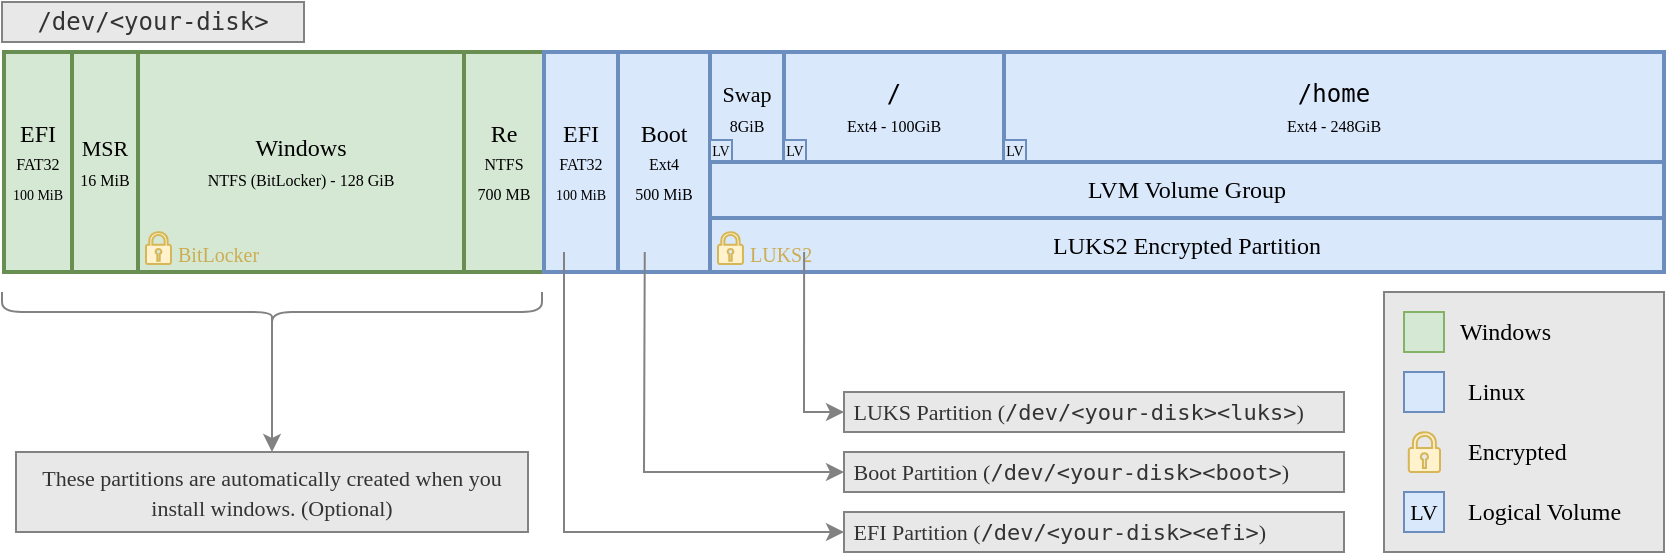 <mxfile version="21.5.2" type="device">
  <diagram name="Page-1" id="_bH2DKaN5ft4xbLNmIXA">
    <mxGraphModel dx="1195" dy="701" grid="1" gridSize="10" guides="1" tooltips="1" connect="1" arrows="1" fold="1" page="1" pageScale="1" pageWidth="850" pageHeight="1100" math="0" shadow="0">
      <root>
        <mxCell id="0" />
        <mxCell id="KdqZW1nxa3IcIuYSCLVA-135" parent="0" />
        <mxCell id="KdqZW1nxa3IcIuYSCLVA-362" value="" style="rounded=0;whiteSpace=wrap;html=1;fillColor=#E8E8E8;strokeColor=#828282;container=1;imageAspect=1;recursiveResize=0;fontFamily=sans-serif;" parent="KdqZW1nxa3IcIuYSCLVA-135" vertex="1">
          <mxGeometry x="700" y="800" width="140" height="130" as="geometry" />
        </mxCell>
        <mxCell id="KdqZW1nxa3IcIuYSCLVA-357" value="Logical Volume" style="rounded=0;whiteSpace=wrap;html=1;align=left;strokeColor=none;fillColor=none;fontFamily=sans-serif;" parent="KdqZW1nxa3IcIuYSCLVA-362" vertex="1">
          <mxGeometry x="40" y="100" width="100" height="20" as="geometry" />
        </mxCell>
        <mxCell id="KdqZW1nxa3IcIuYSCLVA-356" value="LV" style="rounded=0;whiteSpace=wrap;html=1;fontSize=11;fillColor=#dae8fc;strokeColor=#6c8ebf;fontFamily=sans-serif;" parent="KdqZW1nxa3IcIuYSCLVA-362" vertex="1">
          <mxGeometry x="10" y="100" width="20" height="20" as="geometry" />
        </mxCell>
        <mxCell id="KdqZW1nxa3IcIuYSCLVA-355" value="Encrypted" style="rounded=0;whiteSpace=wrap;html=1;align=left;strokeColor=none;fillColor=none;fontFamily=sans-serif;" parent="KdqZW1nxa3IcIuYSCLVA-362" vertex="1">
          <mxGeometry x="40" y="70" width="50" height="20" as="geometry" />
        </mxCell>
        <mxCell id="KdqZW1nxa3IcIuYSCLVA-354" value="" style="sketch=0;aspect=fixed;pointerEvents=1;shadow=0;dashed=0;html=1;strokeColor=#d6b656;labelPosition=center;verticalLabelPosition=bottom;verticalAlign=top;align=center;fillColor=#fff2cc;shape=mxgraph.mscae.enterprise.lock;fontFamily=sans-serif;" parent="KdqZW1nxa3IcIuYSCLVA-362" vertex="1">
          <mxGeometry x="12.4" y="70" width="15.6" height="20" as="geometry" />
        </mxCell>
        <mxCell id="KdqZW1nxa3IcIuYSCLVA-349" value="Linux" style="rounded=0;whiteSpace=wrap;html=1;align=left;strokeColor=none;fillColor=none;fontFamily=sans-serif;" parent="KdqZW1nxa3IcIuYSCLVA-362" vertex="1">
          <mxGeometry x="40" y="40" width="50" height="20" as="geometry" />
        </mxCell>
        <mxCell id="KdqZW1nxa3IcIuYSCLVA-348" value="" style="rounded=0;whiteSpace=wrap;html=1;fontSize=7;fillColor=#dae8fc;strokeColor=#6c8ebf;fontFamily=sans-serif;" parent="KdqZW1nxa3IcIuYSCLVA-362" vertex="1">
          <mxGeometry x="10" y="40" width="20" height="20" as="geometry" />
        </mxCell>
        <mxCell id="KdqZW1nxa3IcIuYSCLVA-351" value="Windows" style="rounded=0;whiteSpace=wrap;html=1;align=left;strokeColor=none;fillColor=none;fontFamily=sans-serif;" parent="KdqZW1nxa3IcIuYSCLVA-362" vertex="1">
          <mxGeometry x="36.48" y="10" width="50" height="20" as="geometry" />
        </mxCell>
        <mxCell id="KdqZW1nxa3IcIuYSCLVA-350" value="" style="rounded=0;whiteSpace=wrap;html=1;fontSize=7;fillColor=#d5e8d4;strokeColor=#82b366;fontFamily=sans-serif;" parent="KdqZW1nxa3IcIuYSCLVA-362" vertex="1">
          <mxGeometry x="10" y="10" width="20" height="20" as="geometry" />
        </mxCell>
        <mxCell id="KdqZW1nxa3IcIuYSCLVA-307" value="Table" style="shape=table;startSize=0;container=1;collapsible=0;childLayout=tableLayout;rounded=0;fontSize=12;noLabel=1;fontFamily=sans-serif;" parent="KdqZW1nxa3IcIuYSCLVA-135" vertex="1">
          <mxGeometry x="10" y="680" width="830" height="110" as="geometry" />
        </mxCell>
        <mxCell id="KdqZW1nxa3IcIuYSCLVA-308" value="" style="shape=tableRow;horizontal=0;startSize=0;swimlaneHead=0;swimlaneBody=0;strokeColor=inherit;top=0;left=0;bottom=0;right=0;collapsible=0;dropTarget=0;fillColor=none;points=[[0,0.5],[1,0.5]];portConstraint=eastwest;fontSize=12;fontFamily=sans-serif;" parent="KdqZW1nxa3IcIuYSCLVA-307" vertex="1">
          <mxGeometry width="830" height="55" as="geometry" />
        </mxCell>
        <mxCell id="KdqZW1nxa3IcIuYSCLVA-309" value="EFI&lt;br style=&quot;border-color: var(--border-color); font-size: 12px;&quot;&gt;&lt;font style=&quot;border-color: var(--border-color);&quot;&gt;&lt;span style=&quot;font-size: 8px;&quot;&gt;FAT32&lt;/span&gt;&lt;br&gt;&lt;font style=&quot;font-size: 7px;&quot;&gt;100 MiB&lt;/font&gt;&lt;/font&gt;" style="shape=partialRectangle;html=1;whiteSpace=wrap;connectable=0;strokeColor=#688F51;overflow=hidden;fillColor=#d5e8d4;top=1;left=1;bottom=1;right=1;pointerEvents=1;rowspan=3;fontSize=12;strokeWidth=2;fontFamily=sans-serif;" parent="KdqZW1nxa3IcIuYSCLVA-308" vertex="1">
          <mxGeometry width="34" height="110" as="geometry">
            <mxRectangle width="34" height="55" as="alternateBounds" />
          </mxGeometry>
        </mxCell>
        <mxCell id="KdqZW1nxa3IcIuYSCLVA-310" value="&lt;font style=&quot;font-size: 11px;&quot;&gt;MSR&lt;/font&gt;&lt;br style=&quot;border-color: var(--border-color); font-size: 12px;&quot;&gt;&lt;font style=&quot;border-color: var(--border-color); font-size: 8px;&quot;&gt;16 MiB&lt;/font&gt;" style="shape=partialRectangle;html=1;whiteSpace=wrap;connectable=0;strokeColor=#688F51;overflow=hidden;fillColor=#d5e8d4;top=1;left=1;bottom=1;right=1;pointerEvents=1;rowspan=3;fontSize=12;strokeWidth=2;fontFamily=sans-serif;" parent="KdqZW1nxa3IcIuYSCLVA-308" vertex="1">
          <mxGeometry x="34" width="33" height="110" as="geometry">
            <mxRectangle width="33" height="55" as="alternateBounds" />
          </mxGeometry>
        </mxCell>
        <mxCell id="KdqZW1nxa3IcIuYSCLVA-311" value="Windows&lt;br style=&quot;border-color: var(--border-color); font-size: 12px;&quot;&gt;&lt;font style=&quot;border-color: var(--border-color); font-size: 8px;&quot;&gt;NTFS (BitLocker) - 128 GiB&lt;/font&gt;" style="shape=partialRectangle;html=1;whiteSpace=wrap;connectable=0;strokeColor=#688F51;overflow=hidden;fillColor=#d5e8d4;top=1;left=1;bottom=1;right=1;pointerEvents=1;rowspan=3;fontSize=12;strokeWidth=2;container=1;fontFamily=sans-serif;" parent="KdqZW1nxa3IcIuYSCLVA-308" vertex="1">
          <mxGeometry x="67" width="163" height="110" as="geometry">
            <mxRectangle width="163" height="55" as="alternateBounds" />
          </mxGeometry>
        </mxCell>
        <mxCell id="KdqZW1nxa3IcIuYSCLVA-338" value="" style="sketch=0;aspect=fixed;pointerEvents=1;shadow=0;dashed=0;html=1;strokeColor=#d6b656;labelPosition=center;verticalLabelPosition=bottom;verticalAlign=top;align=center;fillColor=#fff2cc;shape=mxgraph.mscae.enterprise.lock;fontFamily=sans-serif;" parent="KdqZW1nxa3IcIuYSCLVA-311" vertex="1">
          <mxGeometry x="4" y="90" width="12.48" height="16" as="geometry" />
        </mxCell>
        <mxCell id="As9Zzw6g2zfpyAjeWfE_-0" value="BitLocker" style="rounded=0;whiteSpace=wrap;html=1;align=left;strokeColor=none;fillColor=none;fontColor=#CCAD52;fontSize=10;fontFamily=sans-serif;" vertex="1" parent="KdqZW1nxa3IcIuYSCLVA-311">
          <mxGeometry x="18.48" y="96" width="50" height="10" as="geometry" />
        </mxCell>
        <mxCell id="KdqZW1nxa3IcIuYSCLVA-312" value="Re&lt;br style=&quot;border-color: var(--border-color); font-size: 12px;&quot;&gt;&lt;font style=&quot;border-color: var(--border-color); font-size: 8px;&quot;&gt;NTFS&lt;br&gt;700 MB&lt;/font&gt;" style="shape=partialRectangle;html=1;whiteSpace=wrap;connectable=0;strokeColor=#688F51;overflow=hidden;fillColor=#d5e8d4;top=1;left=1;bottom=1;right=1;pointerEvents=1;rowspan=3;fontSize=12;strokeWidth=2;fontFamily=sans-serif;" parent="KdqZW1nxa3IcIuYSCLVA-308" vertex="1">
          <mxGeometry x="230" width="40" height="110" as="geometry">
            <mxRectangle width="40" height="55" as="alternateBounds" />
          </mxGeometry>
        </mxCell>
        <mxCell id="KdqZW1nxa3IcIuYSCLVA-313" value="EFI&lt;br&gt;&lt;font style=&quot;&quot;&gt;&lt;span style=&quot;font-size: 8px;&quot;&gt;FAT32&lt;/span&gt;&lt;br&gt;&lt;font style=&quot;font-size: 7px;&quot;&gt;100 MiB&lt;/font&gt;&lt;/font&gt;" style="shape=partialRectangle;html=1;whiteSpace=wrap;connectable=0;strokeColor=#6c8ebf;overflow=hidden;fillColor=#dae8fc;top=1;left=1;bottom=1;right=1;pointerEvents=1;rowspan=3;fontSize=12;strokeWidth=2;fontFamily=sans-serif;" parent="KdqZW1nxa3IcIuYSCLVA-308" vertex="1">
          <mxGeometry x="270" width="37" height="110" as="geometry">
            <mxRectangle width="37" height="55" as="alternateBounds" />
          </mxGeometry>
        </mxCell>
        <mxCell id="KdqZW1nxa3IcIuYSCLVA-314" value="Boot&lt;br&gt;&lt;font style=&quot;font-size: 8px;&quot;&gt;Ext4&lt;br&gt;500 MiB&lt;/font&gt;" style="shape=partialRectangle;html=1;whiteSpace=wrap;connectable=0;strokeColor=#6c8ebf;overflow=hidden;fillColor=#dae8fc;top=1;left=1;bottom=1;right=1;pointerEvents=1;rowspan=3;fontSize=12;strokeWidth=2;fontFamily=sans-serif;" parent="KdqZW1nxa3IcIuYSCLVA-308" vertex="1">
          <mxGeometry x="307" width="46" height="110" as="geometry">
            <mxRectangle width="46" height="55" as="alternateBounds" />
          </mxGeometry>
        </mxCell>
        <mxCell id="KdqZW1nxa3IcIuYSCLVA-315" value="&lt;font style=&quot;font-size: 11px;&quot;&gt;Swap&lt;/font&gt;&lt;br&gt;&lt;font style=&quot;font-size: 8px;&quot;&gt;8GiB&lt;/font&gt;" style="shape=partialRectangle;html=1;whiteSpace=wrap;connectable=0;strokeColor=#6c8ebf;overflow=hidden;fillColor=#dae8fc;top=1;left=1;bottom=1;right=1;pointerEvents=1;colspan=1;fontSize=12;strokeWidth=2;container=1;fontFamily=sans-serif;" parent="KdqZW1nxa3IcIuYSCLVA-308" vertex="1">
          <mxGeometry x="353" width="37" height="55" as="geometry">
            <mxRectangle width="37" height="55" as="alternateBounds" />
          </mxGeometry>
        </mxCell>
        <mxCell id="KdqZW1nxa3IcIuYSCLVA-341" value="LV" style="rounded=0;whiteSpace=wrap;html=1;fontSize=7;fillColor=#dae8fc;strokeColor=#6c8ebf;fontFamily=sans-serif;" parent="KdqZW1nxa3IcIuYSCLVA-315" vertex="1">
          <mxGeometry y="44" width="11" height="11" as="geometry" />
        </mxCell>
        <mxCell id="KdqZW1nxa3IcIuYSCLVA-316" value="&lt;font face=&quot;monospace&quot;&gt;/&lt;/font&gt;&lt;br&gt;&lt;font style=&quot;font-size: 8px;&quot;&gt;Ext4 - 100GiB&lt;/font&gt;" style="shape=partialRectangle;html=1;whiteSpace=wrap;connectable=0;strokeColor=#6c8ebf;overflow=hidden;fillColor=#dae8fc;top=1;left=1;bottom=1;right=1;pointerEvents=1;strokeWidth=2;container=1;fontFamily=sans-serif;" parent="KdqZW1nxa3IcIuYSCLVA-308" vertex="1">
          <mxGeometry x="390" width="110" height="55" as="geometry">
            <mxRectangle width="110" height="55" as="alternateBounds" />
          </mxGeometry>
        </mxCell>
        <mxCell id="KdqZW1nxa3IcIuYSCLVA-346" value="LV" style="rounded=0;whiteSpace=wrap;html=1;fontSize=7;fillColor=#dae8fc;strokeColor=#6c8ebf;fontFamily=sans-serif;" parent="KdqZW1nxa3IcIuYSCLVA-316" vertex="1">
          <mxGeometry y="44" width="11" height="11" as="geometry" />
        </mxCell>
        <mxCell id="KdqZW1nxa3IcIuYSCLVA-317" value="&lt;font face=&quot;monospace&quot;&gt;/home&lt;/font&gt;&lt;br&gt;&lt;font style=&quot;font-size: 8px;&quot;&gt;Ext4 - 248GiB&lt;/font&gt;" style="shape=partialRectangle;html=1;whiteSpace=wrap;connectable=0;strokeColor=#6c8ebf;overflow=hidden;fillColor=#dae8fc;top=1;left=1;bottom=1;right=1;pointerEvents=1;strokeWidth=2;container=1;fontFamily=sans-serif;" parent="KdqZW1nxa3IcIuYSCLVA-308" vertex="1">
          <mxGeometry x="500" width="330" height="55" as="geometry">
            <mxRectangle width="330" height="55" as="alternateBounds" />
          </mxGeometry>
        </mxCell>
        <mxCell id="KdqZW1nxa3IcIuYSCLVA-347" value="LV" style="rounded=0;whiteSpace=wrap;html=1;fontSize=7;fillColor=#dae8fc;strokeColor=#6c8ebf;fontFamily=sans-serif;" parent="KdqZW1nxa3IcIuYSCLVA-317" vertex="1">
          <mxGeometry y="44" width="11" height="11" as="geometry" />
        </mxCell>
        <mxCell id="KdqZW1nxa3IcIuYSCLVA-318" value="" style="shape=tableRow;horizontal=0;startSize=0;swimlaneHead=0;swimlaneBody=0;strokeColor=inherit;top=0;left=0;bottom=0;right=0;collapsible=0;dropTarget=0;fillColor=none;points=[[0,0.5],[1,0.5]];portConstraint=eastwest;fontSize=12;strokeWidth=2;fontFamily=sans-serif;" parent="KdqZW1nxa3IcIuYSCLVA-307" vertex="1">
          <mxGeometry y="55" width="830" height="28" as="geometry" />
        </mxCell>
        <mxCell id="KdqZW1nxa3IcIuYSCLVA-319" value="" style="shape=partialRectangle;html=1;whiteSpace=wrap;connectable=0;strokeColor=inherit;overflow=hidden;fillColor=none;top=0;left=0;bottom=0;right=0;pointerEvents=1;" parent="KdqZW1nxa3IcIuYSCLVA-318" vertex="1" visible="0">
          <mxGeometry width="34" height="28" as="geometry">
            <mxRectangle width="34" height="28" as="alternateBounds" />
          </mxGeometry>
        </mxCell>
        <mxCell id="KdqZW1nxa3IcIuYSCLVA-320" value="" style="shape=partialRectangle;html=1;whiteSpace=wrap;connectable=0;strokeColor=inherit;overflow=hidden;fillColor=none;top=0;left=0;bottom=0;right=0;pointerEvents=1;" parent="KdqZW1nxa3IcIuYSCLVA-318" vertex="1" visible="0">
          <mxGeometry x="34" width="33" height="28" as="geometry">
            <mxRectangle width="33" height="28" as="alternateBounds" />
          </mxGeometry>
        </mxCell>
        <mxCell id="KdqZW1nxa3IcIuYSCLVA-321" value="" style="shape=partialRectangle;html=1;whiteSpace=wrap;connectable=0;strokeColor=inherit;overflow=hidden;fillColor=none;top=0;left=0;bottom=0;right=0;pointerEvents=1;" parent="KdqZW1nxa3IcIuYSCLVA-318" vertex="1" visible="0">
          <mxGeometry x="67" width="163" height="28" as="geometry">
            <mxRectangle width="163" height="28" as="alternateBounds" />
          </mxGeometry>
        </mxCell>
        <mxCell id="KdqZW1nxa3IcIuYSCLVA-322" value="" style="shape=partialRectangle;html=1;whiteSpace=wrap;connectable=0;strokeColor=inherit;overflow=hidden;fillColor=none;top=0;left=0;bottom=0;right=0;pointerEvents=1;" parent="KdqZW1nxa3IcIuYSCLVA-318" vertex="1" visible="0">
          <mxGeometry x="230" width="40" height="28" as="geometry">
            <mxRectangle width="40" height="28" as="alternateBounds" />
          </mxGeometry>
        </mxCell>
        <mxCell id="KdqZW1nxa3IcIuYSCLVA-323" value="" style="shape=partialRectangle;html=1;whiteSpace=wrap;connectable=0;strokeColor=#6c8ebf;overflow=hidden;fillColor=#dae8fc;top=0;left=0;bottom=0;right=0;pointerEvents=1;strokeWidth=2;" parent="KdqZW1nxa3IcIuYSCLVA-318" vertex="1" visible="0">
          <mxGeometry x="270" width="37" height="28" as="geometry">
            <mxRectangle width="37" height="28" as="alternateBounds" />
          </mxGeometry>
        </mxCell>
        <mxCell id="KdqZW1nxa3IcIuYSCLVA-324" value="" style="shape=partialRectangle;html=1;whiteSpace=wrap;connectable=0;strokeColor=#6c8ebf;overflow=hidden;fillColor=#dae8fc;top=0;left=0;bottom=0;right=0;pointerEvents=1;strokeWidth=2;" parent="KdqZW1nxa3IcIuYSCLVA-318" vertex="1" visible="0">
          <mxGeometry x="307" width="46" height="28" as="geometry">
            <mxRectangle width="46" height="28" as="alternateBounds" />
          </mxGeometry>
        </mxCell>
        <mxCell id="KdqZW1nxa3IcIuYSCLVA-325" value="LVM Volume Group" style="shape=partialRectangle;html=1;whiteSpace=wrap;connectable=0;strokeColor=#6c8ebf;overflow=hidden;fillColor=#dae8fc;top=1;left=1;bottom=1;right=1;pointerEvents=1;fontSize=12;colspan=3;strokeWidth=2;container=1;fontFamily=sans-serif;" parent="KdqZW1nxa3IcIuYSCLVA-318" vertex="1">
          <mxGeometry x="353" width="477" height="28" as="geometry">
            <mxRectangle width="37" height="28" as="alternateBounds" />
          </mxGeometry>
        </mxCell>
        <mxCell id="KdqZW1nxa3IcIuYSCLVA-326" value="" style="shape=partialRectangle;html=1;whiteSpace=wrap;connectable=0;strokeColor=inherit;overflow=hidden;fillColor=none;top=0;left=0;bottom=0;right=0;pointerEvents=1;fontSize=12;" parent="KdqZW1nxa3IcIuYSCLVA-318" vertex="1" visible="0">
          <mxGeometry x="390" width="110" height="28" as="geometry">
            <mxRectangle width="110" height="28" as="alternateBounds" />
          </mxGeometry>
        </mxCell>
        <mxCell id="KdqZW1nxa3IcIuYSCLVA-327" value="" style="shape=partialRectangle;html=1;whiteSpace=wrap;connectable=0;strokeColor=inherit;overflow=hidden;fillColor=none;top=0;left=0;bottom=0;right=0;pointerEvents=1;fontSize=12;" parent="KdqZW1nxa3IcIuYSCLVA-318" vertex="1" visible="0">
          <mxGeometry x="500" width="330" height="28" as="geometry">
            <mxRectangle width="330" height="28" as="alternateBounds" />
          </mxGeometry>
        </mxCell>
        <mxCell id="KdqZW1nxa3IcIuYSCLVA-328" style="shape=tableRow;horizontal=0;startSize=0;swimlaneHead=0;swimlaneBody=0;strokeColor=inherit;top=0;left=0;bottom=0;right=0;collapsible=0;dropTarget=0;fillColor=none;points=[[0,0.5],[1,0.5]];portConstraint=eastwest;fontSize=12;fontFamily=sans-serif;" parent="KdqZW1nxa3IcIuYSCLVA-307" vertex="1">
          <mxGeometry y="83" width="830" height="27" as="geometry" />
        </mxCell>
        <mxCell id="KdqZW1nxa3IcIuYSCLVA-329" style="shape=partialRectangle;html=1;whiteSpace=wrap;connectable=0;strokeColor=inherit;overflow=hidden;fillColor=none;top=0;left=0;bottom=0;right=0;pointerEvents=1;" parent="KdqZW1nxa3IcIuYSCLVA-328" vertex="1" visible="0">
          <mxGeometry width="34" height="27" as="geometry">
            <mxRectangle width="34" height="27" as="alternateBounds" />
          </mxGeometry>
        </mxCell>
        <mxCell id="KdqZW1nxa3IcIuYSCLVA-330" style="shape=partialRectangle;html=1;whiteSpace=wrap;connectable=0;strokeColor=inherit;overflow=hidden;fillColor=none;top=0;left=0;bottom=0;right=0;pointerEvents=1;" parent="KdqZW1nxa3IcIuYSCLVA-328" vertex="1" visible="0">
          <mxGeometry x="34" width="33" height="27" as="geometry">
            <mxRectangle width="33" height="27" as="alternateBounds" />
          </mxGeometry>
        </mxCell>
        <mxCell id="KdqZW1nxa3IcIuYSCLVA-331" style="shape=partialRectangle;html=1;whiteSpace=wrap;connectable=0;strokeColor=inherit;overflow=hidden;fillColor=none;top=0;left=0;bottom=0;right=0;pointerEvents=1;" parent="KdqZW1nxa3IcIuYSCLVA-328" vertex="1" visible="0">
          <mxGeometry x="67" width="163" height="27" as="geometry">
            <mxRectangle width="163" height="27" as="alternateBounds" />
          </mxGeometry>
        </mxCell>
        <mxCell id="KdqZW1nxa3IcIuYSCLVA-332" style="shape=partialRectangle;html=1;whiteSpace=wrap;connectable=0;strokeColor=inherit;overflow=hidden;fillColor=none;top=0;left=0;bottom=0;right=0;pointerEvents=1;" parent="KdqZW1nxa3IcIuYSCLVA-328" vertex="1" visible="0">
          <mxGeometry x="230" width="40" height="27" as="geometry">
            <mxRectangle width="40" height="27" as="alternateBounds" />
          </mxGeometry>
        </mxCell>
        <mxCell id="KdqZW1nxa3IcIuYSCLVA-333" style="shape=partialRectangle;html=1;whiteSpace=wrap;connectable=0;strokeColor=#6c8ebf;overflow=hidden;fillColor=#dae8fc;top=0;left=0;bottom=0;right=0;pointerEvents=1;strokeWidth=2;" parent="KdqZW1nxa3IcIuYSCLVA-328" vertex="1" visible="0">
          <mxGeometry x="270" width="37" height="27" as="geometry">
            <mxRectangle width="37" height="27" as="alternateBounds" />
          </mxGeometry>
        </mxCell>
        <mxCell id="KdqZW1nxa3IcIuYSCLVA-334" style="shape=partialRectangle;html=1;whiteSpace=wrap;connectable=0;strokeColor=#6c8ebf;overflow=hidden;fillColor=#dae8fc;top=0;left=0;bottom=0;right=0;pointerEvents=1;strokeWidth=2;" parent="KdqZW1nxa3IcIuYSCLVA-328" vertex="1" visible="0">
          <mxGeometry x="307" width="46" height="27" as="geometry">
            <mxRectangle width="46" height="27" as="alternateBounds" />
          </mxGeometry>
        </mxCell>
        <mxCell id="KdqZW1nxa3IcIuYSCLVA-335" value="LUKS2 Encrypted Partition" style="shape=partialRectangle;html=1;whiteSpace=wrap;connectable=0;strokeColor=#6c8ebf;overflow=hidden;fillColor=#dae8fc;top=1;left=1;bottom=1;right=1;pointerEvents=1;fontSize=12;colspan=3;strokeWidth=2;container=1;fontFamily=sans-serif;" parent="KdqZW1nxa3IcIuYSCLVA-328" vertex="1">
          <mxGeometry x="353" width="477" height="27" as="geometry">
            <mxRectangle width="37" height="27" as="alternateBounds" />
          </mxGeometry>
        </mxCell>
        <mxCell id="KdqZW1nxa3IcIuYSCLVA-339" value="" style="sketch=0;aspect=fixed;pointerEvents=1;shadow=0;dashed=0;html=1;strokeColor=#d6b656;labelPosition=center;verticalLabelPosition=bottom;verticalAlign=top;align=center;fillColor=#fff2cc;shape=mxgraph.mscae.enterprise.lock;fontFamily=sans-serif;" parent="KdqZW1nxa3IcIuYSCLVA-335" vertex="1">
          <mxGeometry x="4" y="7" width="12.48" height="16" as="geometry" />
        </mxCell>
        <mxCell id="As9Zzw6g2zfpyAjeWfE_-1" value="LUKS2" style="rounded=0;whiteSpace=wrap;html=1;align=left;strokeColor=none;fillColor=none;fontColor=#CCAD52;fontSize=10;fontFamily=sans-serif;" vertex="1" parent="KdqZW1nxa3IcIuYSCLVA-335">
          <mxGeometry x="18.48" y="11.5" width="31.52" height="13" as="geometry" />
        </mxCell>
        <mxCell id="KdqZW1nxa3IcIuYSCLVA-336" style="shape=partialRectangle;html=1;whiteSpace=wrap;connectable=0;strokeColor=inherit;overflow=hidden;fillColor=none;top=0;left=0;bottom=0;right=0;pointerEvents=1;fontSize=12;" parent="KdqZW1nxa3IcIuYSCLVA-328" vertex="1" visible="0">
          <mxGeometry x="390" width="110" height="27" as="geometry">
            <mxRectangle width="110" height="27" as="alternateBounds" />
          </mxGeometry>
        </mxCell>
        <mxCell id="KdqZW1nxa3IcIuYSCLVA-337" style="shape=partialRectangle;html=1;whiteSpace=wrap;connectable=0;strokeColor=inherit;overflow=hidden;fillColor=none;top=0;left=0;bottom=0;right=0;pointerEvents=1;fontSize=12;" parent="KdqZW1nxa3IcIuYSCLVA-328" vertex="1" visible="0">
          <mxGeometry x="500" width="330" height="27" as="geometry">
            <mxRectangle width="330" height="27" as="alternateBounds" />
          </mxGeometry>
        </mxCell>
        <mxCell id="As9Zzw6g2zfpyAjeWfE_-2" value="&amp;nbsp;EFI Partition (&lt;font style=&quot;font-size: 11px;&quot; face=&quot;monospace&quot;&gt;/dev/&amp;lt;your-disk&amp;gt;&amp;lt;efi&amp;gt;&lt;/font&gt;)" style="rounded=0;whiteSpace=wrap;html=1;strokeColor=#828282;fillColor=#E8E8E8;fontColor=#333333;fontFamily=sans-serif;fontSize=11;align=left;" vertex="1" parent="KdqZW1nxa3IcIuYSCLVA-135">
          <mxGeometry x="430" y="910" width="250" height="20" as="geometry" />
        </mxCell>
        <mxCell id="As9Zzw6g2zfpyAjeWfE_-3" value="&amp;nbsp;Boot Partition (&lt;font style=&quot;font-size: 11px;&quot; face=&quot;monospace&quot;&gt;/dev/&amp;lt;your-disk&amp;gt;&amp;lt;boot&amp;gt;&lt;/font&gt;)" style="rounded=0;whiteSpace=wrap;html=1;strokeColor=#828282;fillColor=#E8E8E8;fontColor=#333333;fontFamily=sans-serif;fontSize=11;align=left;" vertex="1" parent="KdqZW1nxa3IcIuYSCLVA-135">
          <mxGeometry x="430" y="880" width="250" height="20" as="geometry" />
        </mxCell>
        <mxCell id="As9Zzw6g2zfpyAjeWfE_-4" value="&amp;nbsp;LUKS Partition (&lt;font face=&quot;monospace&quot; style=&quot;font-size: 11px;&quot;&gt;/dev/&amp;lt;your-disk&amp;gt;&amp;lt;luks&amp;gt;&lt;/font&gt;)" style="rounded=0;whiteSpace=wrap;html=1;strokeColor=#828282;fillColor=#E8E8E8;fontColor=#333333;fontFamily=sans-serif;fontSize=11;align=left;" vertex="1" parent="KdqZW1nxa3IcIuYSCLVA-135">
          <mxGeometry x="430" y="850" width="250" height="20" as="geometry" />
        </mxCell>
        <mxCell id="As9Zzw6g2zfpyAjeWfE_-5" value="" style="endArrow=classic;html=1;rounded=0;entryX=0;entryY=0.5;entryDx=0;entryDy=0;fontFamily=sans-serif;shadow=0;strokeColor=#828282;" edge="1" parent="KdqZW1nxa3IcIuYSCLVA-135" target="As9Zzw6g2zfpyAjeWfE_-2">
          <mxGeometry width="50" height="50" relative="1" as="geometry">
            <mxPoint x="290" y="780" as="sourcePoint" />
            <mxPoint x="450" y="700" as="targetPoint" />
            <Array as="points">
              <mxPoint x="290" y="920" />
            </Array>
          </mxGeometry>
        </mxCell>
        <mxCell id="As9Zzw6g2zfpyAjeWfE_-6" value="" style="endArrow=classic;html=1;rounded=0;entryX=0;entryY=0.5;entryDx=0;entryDy=0;exitX=0.386;exitY=1.818;exitDx=0;exitDy=0;exitPerimeter=0;fontFamily=sans-serif;shadow=0;strokeColor=#828282;" edge="1" parent="KdqZW1nxa3IcIuYSCLVA-135" source="KdqZW1nxa3IcIuYSCLVA-308" target="As9Zzw6g2zfpyAjeWfE_-3">
          <mxGeometry width="50" height="50" relative="1" as="geometry">
            <mxPoint x="310" y="790" as="sourcePoint" />
            <mxPoint x="216" y="877" as="targetPoint" />
            <Array as="points">
              <mxPoint x="330" y="890" />
            </Array>
          </mxGeometry>
        </mxCell>
        <mxCell id="As9Zzw6g2zfpyAjeWfE_-7" value="" style="endArrow=classic;html=1;rounded=0;entryX=0;entryY=0.5;entryDx=0;entryDy=0;exitX=0.482;exitY=0.63;exitDx=0;exitDy=0;exitPerimeter=0;fontFamily=sans-serif;shadow=0;strokeColor=#828282;" edge="1" parent="KdqZW1nxa3IcIuYSCLVA-135" source="KdqZW1nxa3IcIuYSCLVA-328" target="As9Zzw6g2zfpyAjeWfE_-4">
          <mxGeometry width="50" height="50" relative="1" as="geometry">
            <mxPoint x="425" y="810" as="sourcePoint" />
            <mxPoint x="390" y="880" as="targetPoint" />
            <Array as="points">
              <mxPoint x="410" y="860" />
            </Array>
          </mxGeometry>
        </mxCell>
        <mxCell id="As9Zzw6g2zfpyAjeWfE_-9" value="&lt;font face=&quot;monospace&quot;&gt;/dev/&amp;lt;your-disk&amp;gt;&lt;/font&gt;" style="rounded=0;whiteSpace=wrap;html=1;strokeColor=#828282;fillColor=#E8E8E8;fontColor=#333333;fontFamily=sans-serif;align=center;" vertex="1" parent="KdqZW1nxa3IcIuYSCLVA-135">
          <mxGeometry x="9" y="655" width="151" height="20" as="geometry" />
        </mxCell>
        <mxCell id="As9Zzw6g2zfpyAjeWfE_-13" style="edgeStyle=orthogonalEdgeStyle;rounded=0;orthogonalLoop=1;jettySize=auto;html=1;exitX=0.1;exitY=0.5;exitDx=0;exitDy=0;exitPerimeter=0;entryX=0.5;entryY=0;entryDx=0;entryDy=0;fontFamily=sans-serif;shadow=0;strokeColor=#828282;" edge="1" parent="KdqZW1nxa3IcIuYSCLVA-135" source="As9Zzw6g2zfpyAjeWfE_-10" target="As9Zzw6g2zfpyAjeWfE_-11">
          <mxGeometry relative="1" as="geometry" />
        </mxCell>
        <mxCell id="As9Zzw6g2zfpyAjeWfE_-10" value="" style="shape=curlyBracket;whiteSpace=wrap;html=1;rounded=1;flipH=1;labelPosition=right;verticalLabelPosition=middle;align=left;verticalAlign=middle;rotation=90;fontFamily=sans-serif;shadow=0;strokeColor=#828282;" vertex="1" parent="KdqZW1nxa3IcIuYSCLVA-135">
          <mxGeometry x="134" y="675" width="20" height="270" as="geometry" />
        </mxCell>
        <mxCell id="As9Zzw6g2zfpyAjeWfE_-11" value="&lt;font style=&quot;font-size: 11px;&quot;&gt;These partitions are automatically created when you install windows. (Optional)&lt;/font&gt;" style="rounded=0;whiteSpace=wrap;html=1;strokeColor=#828282;fillColor=#E8E8E8;fontColor=#333333;fontFamily=sans-serif;" vertex="1" parent="KdqZW1nxa3IcIuYSCLVA-135">
          <mxGeometry x="16" y="880" width="256" height="40" as="geometry" />
        </mxCell>
      </root>
    </mxGraphModel>
  </diagram>
</mxfile>
